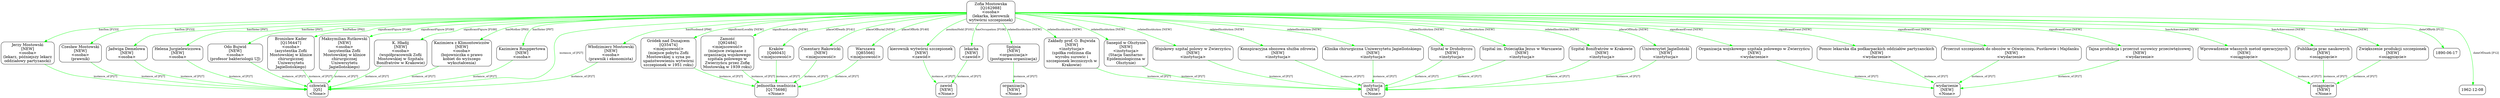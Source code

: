 digraph {
	node [shape=box,
		style=rounded
	];
	edge [fontsize=10];
	"Zofia Mostowska
[Q162988]
<osoba>
(lekarka, kierownik
wytwórni szczepionek)"	[color=black,
		label="Zofia Mostowska
[Q162988]
<osoba>
(lekarka, kierownik
wytwórni szczepionek)"];
	"Odo Bujwid
[NEW]
<osoba>
(profesor bakteriologii UJ)"	[color=black,
		label="Odo Bujwid
[NEW]
<osoba>
(profesor bakteriologii UJ)"];
	"Zofia Mostowska
[Q162988]
<osoba>
(lekarka, kierownik
wytwórni szczepionek)" -> "Odo Bujwid
[NEW]
<osoba>
(profesor bakteriologii UJ)"	[color=green,
		label="hasFather [P92]"];
	"Kazimiera z Klimontowiczów
[NEW]
<osoba>
(bojowniczka o prawo
kobiet do wyższego
wykształcenia)"	[color=black,
		label="Kazimiera z Klimontowiczów
[NEW]
<osoba>
(bojowniczka o prawo
kobiet do wyższego
wykształcenia)"];
	"Zofia Mostowska
[Q162988]
<osoba>
(lekarka, kierownik
wytwórni szczepionek)" -> "Kazimiera z Klimontowiczów
[NEW]
<osoba>
(bojowniczka o prawo
kobiet do wyższego
wykształcenia)"	[color=green,
		label="hasMother [P93]"];
	"Kazimiera Rouppertowa
[NEW]
<osoba>"	[color=black,
		label="Kazimiera Rouppertowa
[NEW]
<osoba>"];
	"Zofia Mostowska
[Q162988]
<osoba>
(lekarka, kierownik
wytwórni szczepionek)" -> "Kazimiera Rouppertowa
[NEW]
<osoba>"	[color=green,
		label="hasSister [P97]"];
	"Jadwiga Demelowa
[NEW]
<osoba>"	[color=black,
		label="Jadwiga Demelowa
[NEW]
<osoba>"];
	"Zofia Mostowska
[Q162988]
<osoba>
(lekarka, kierownik
wytwórni szczepionek)" -> "Jadwiga Demelowa
[NEW]
<osoba>"	[color=green,
		label="hasSister [P97]"];
	"Helena Jurgielewiczowa
[NEW]
<osoba>"	[color=black,
		label="Helena Jurgielewiczowa
[NEW]
<osoba>"];
	"Zofia Mostowska
[Q162988]
<osoba>
(lekarka, kierownik
wytwórni szczepionek)" -> "Helena Jurgielewiczowa
[NEW]
<osoba>"	[color=green,
		label="hasSister [P97]"];
	"Warszawa
[Q85566]
<miejscowość>"	[color=black,
		label="Warszawa
[Q85566]
<miejscowość>"];
	"Zofia Mostowska
[Q162988]
<osoba>
(lekarka, kierownik
wytwórni szczepionek)" -> "Warszawa
[Q85566]
<miejscowość>"	[color=green,
		label="placeOfBirth [P140]"];
	"Kraków
[Q46043]
<miejscowość>"	[color=black,
		label="Kraków
[Q46043]
<miejscowość>"];
	"Zofia Mostowska
[Q162988]
<osoba>
(lekarka, kierownik
wytwórni szczepionek)" -> "Kraków
[Q46043]
<miejscowość>"	[color=green,
		label="placeOfDeath [P141]"];
	"Cmentarz Rakowicki
[NEW]
<miejscowość>"	[color=black,
		label="Cmentarz Rakowicki
[NEW]
<miejscowość>"];
	"Zofia Mostowska
[Q162988]
<osoba>
(lekarka, kierownik
wytwórni szczepionek)" -> "Cmentarz Rakowicki
[NEW]
<miejscowość>"	[color=green,
		label="placeOfBurial [NEW]"];
	"Włodzimierz Mostowski
[NEW]
<osoba>
(prawnik i ekonomista)"	[color=black,
		label="Włodzimierz Mostowski
[NEW]
<osoba>
(prawnik i ekonomista)"];
	"Zofia Mostowska
[Q162988]
<osoba>
(lekarka, kierownik
wytwórni szczepionek)" -> "Włodzimierz Mostowski
[NEW]
<osoba>
(prawnik i ekonomista)"	[color=green,
		label="hasHusband [P94]"];
	"Jerzy Mostowski
[NEW]
<osoba>
(lekarz, późniejszy lekarz
oddziałowy partyzancki)"	[color=black,
		label="Jerzy Mostowski
[NEW]
<osoba>
(lekarz, późniejszy lekarz
oddziałowy partyzancki)"];
	"Zofia Mostowska
[Q162988]
<osoba>
(lekarka, kierownik
wytwórni szczepionek)" -> "Jerzy Mostowski
[NEW]
<osoba>
(lekarz, późniejszy lekarz
oddziałowy partyzancki)"	[color=green,
		label="hasSon [P153]"];
	"Czesław Mostowski
[NEW]
<osoba>
(prawnik)"	[color=black,
		label="Czesław Mostowski
[NEW]
<osoba>
(prawnik)"];
	"Zofia Mostowska
[Q162988]
<osoba>
(lekarka, kierownik
wytwórni szczepionek)" -> "Czesław Mostowski
[NEW]
<osoba>
(prawnik)"	[color=green,
		label="hasSon [P153]"];
	"lekarka
[NEW]
<zawód>"	[color=black,
		label="lekarka
[NEW]
<zawód>"];
	"Zofia Mostowska
[Q162988]
<osoba>
(lekarka, kierownik
wytwórni szczepionek)" -> "lekarka
[NEW]
<zawód>"	[color=green,
		label="hasOccupation [P106]"];
	"kierownik wytwórni szczepionek
[NEW]
<zawód>"	[color=black,
		label="kierownik wytwórni szczepionek
[NEW]
<zawód>"];
	"Zofia Mostowska
[Q162988]
<osoba>
(lekarka, kierownik
wytwórni szczepionek)" -> "kierownik wytwórni szczepionek
[NEW]
<zawód>"	[color=green,
		label="positionHeld [P101]"];
	"Uniwersytet Jagielloński
[NEW]
<instytucja>"	[color=black,
		label="Uniwersytet Jagielloński
[NEW]
<instytucja>"];
	"Zofia Mostowska
[Q162988]
<osoba>
(lekarka, kierownik
wytwórni szczepionek)" -> "Uniwersytet Jagielloński
[NEW]
<instytucja>"	[color=green,
		label="placeOfStudy [NEW]"];
	"Spójnia
[NEW]
<organizacja>
(postępowa organizacja)"	[color=black,
		label="Spójnia
[NEW]
<organizacja>
(postępowa organizacja)"];
	"Zofia Mostowska
[Q162988]
<osoba>
(lekarka, kierownik
wytwórni szczepionek)" -> "Spójnia
[NEW]
<organizacja>
(postępowa organizacja)"	[color=green,
		label="relatedInstitution [NEW]"];
	"Zakłady prof. O. Bujwida
[NEW]
<instytucja>
(spółka rodzinna dla
wyrobu surowic i
szczepionek leczniczych w
Krakowie)"	[color=black,
		label="Zakłady prof. O. Bujwida
[NEW]
<instytucja>
(spółka rodzinna dla
wyrobu surowic i
szczepionek leczniczych w
Krakowie)"];
	"Zofia Mostowska
[Q162988]
<osoba>
(lekarka, kierownik
wytwórni szczepionek)" -> "Zakłady prof. O. Bujwida
[NEW]
<instytucja>
(spółka rodzinna dla
wyrobu surowic i
szczepionek leczniczych w
Krakowie)"	[color=green,
		label="relatedInstitution [NEW]"];
	"Sanepid w Olsztynie
[NEW]
<instytucja>
(Stacja Sanitarno-
Epidemiologiczna w
Olsztynie)"	[color=black,
		label="Sanepid w Olsztynie
[NEW]
<instytucja>
(Stacja Sanitarno-
Epidemiologiczna w
Olsztynie)"];
	"Zofia Mostowska
[Q162988]
<osoba>
(lekarka, kierownik
wytwórni szczepionek)" -> "Sanepid w Olsztynie
[NEW]
<instytucja>
(Stacja Sanitarno-
Epidemiologiczna w
Olsztynie)"	[color=green,
		label="relatedInstitution [NEW]"];
	"Wojskowy szpital polowy w Zwierzyńcu
[NEW]
<instytucja>"	[color=black,
		label="Wojskowy szpital polowy w Zwierzyńcu
[NEW]
<instytucja>"];
	"Zofia Mostowska
[Q162988]
<osoba>
(lekarka, kierownik
wytwórni szczepionek)" -> "Wojskowy szpital polowy w Zwierzyńcu
[NEW]
<instytucja>"	[color=green,
		label="relatedInstitution [NEW]"];
	"Konspiracyjna obozowa służba zdrowia
[NEW]
<instytucja>"	[color=black,
		label="Konspiracyjna obozowa służba zdrowia
[NEW]
<instytucja>"];
	"Zofia Mostowska
[Q162988]
<osoba>
(lekarka, kierownik
wytwórni szczepionek)" -> "Konspiracyjna obozowa służba zdrowia
[NEW]
<instytucja>"	[color=green,
		label="relatedInstitution [NEW]"];
	"Klinika chirurgiczna Uniwersytetu Jagiellońskiego
[NEW]
<instytucja>"	[color=black,
		label="Klinika chirurgiczna Uniwersytetu Jagiellońskiego
[NEW]
<instytucja>"];
	"Zofia Mostowska
[Q162988]
<osoba>
(lekarka, kierownik
wytwórni szczepionek)" -> "Klinika chirurgiczna Uniwersytetu Jagiellońskiego
[NEW]
<instytucja>"	[color=green,
		label="relatedInstitution [NEW]"];
	"Szpital w Drohobyczu
[NEW]
<instytucja>"	[color=black,
		label="Szpital w Drohobyczu
[NEW]
<instytucja>"];
	"Zofia Mostowska
[Q162988]
<osoba>
(lekarka, kierownik
wytwórni szczepionek)" -> "Szpital w Drohobyczu
[NEW]
<instytucja>"	[color=green,
		label="relatedInstitution [NEW]"];
	"Szpital im. Dzieciątka Jezus w Warszawie
[NEW]
<instytucja>"	[color=black,
		label="Szpital im. Dzieciątka Jezus w Warszawie
[NEW]
<instytucja>"];
	"Zofia Mostowska
[Q162988]
<osoba>
(lekarka, kierownik
wytwórni szczepionek)" -> "Szpital im. Dzieciątka Jezus w Warszawie
[NEW]
<instytucja>"	[color=green,
		label="relatedInstitution [NEW]"];
	"Szpital Bonifratrów w Krakowie
[NEW]
<instytucja>"	[color=black,
		label="Szpital Bonifratrów w Krakowie
[NEW]
<instytucja>"];
	"Zofia Mostowska
[Q162988]
<osoba>
(lekarka, kierownik
wytwórni szczepionek)" -> "Szpital Bonifratrów w Krakowie
[NEW]
<instytucja>"	[color=green,
		label="relatedInstitution [NEW]"];
	"Tajna produkcja i przerzut surowicy przeciwtężcowej
[NEW]
<wydarzenie>"	[color=black,
		label="Tajna produkcja i przerzut surowicy przeciwtężcowej
[NEW]
<wydarzenie>"];
	"Zofia Mostowska
[Q162988]
<osoba>
(lekarka, kierownik
wytwórni szczepionek)" -> "Tajna produkcja i przerzut surowicy przeciwtężcowej
[NEW]
<wydarzenie>"	[color=green,
		label="significantEvent [NEW]"];
	"Organizacja wojskowego szpitala polowego w Zwierzyńcu
[NEW]
<wydarzenie>"	[color=black,
		label="Organizacja wojskowego szpitala polowego w Zwierzyńcu
[NEW]
<wydarzenie>"];
	"Zofia Mostowska
[Q162988]
<osoba>
(lekarka, kierownik
wytwórni szczepionek)" -> "Organizacja wojskowego szpitala polowego w Zwierzyńcu
[NEW]
<wydarzenie>"	[color=green,
		label="significantEvent [NEW]"];
	"Pomoc lekarska dla podkarpackich oddziałów partyzanckich
[NEW]
<wydarzenie>"	[color=black,
		label="Pomoc lekarska dla podkarpackich oddziałów partyzanckich
[NEW]
<wydarzenie>"];
	"Zofia Mostowska
[Q162988]
<osoba>
(lekarka, kierownik
wytwórni szczepionek)" -> "Pomoc lekarska dla podkarpackich oddziałów partyzanckich
[NEW]
<wydarzenie>"	[color=green,
		label="significantEvent [NEW]"];
	"Przerzut szczepionek do obozów w Oświęcimiu, Pustkowie i Majdanku
[NEW]
<wydarzenie>"	[color=black,
		label="Przerzut szczepionek do obozów w Oświęcimiu, Pustkowie i Majdanku
[NEW]
<wydarzenie>"];
	"Zofia Mostowska
[Q162988]
<osoba>
(lekarka, kierownik
wytwórni szczepionek)" -> "Przerzut szczepionek do obozów w Oświęcimiu, Pustkowie i Majdanku
[NEW]
<wydarzenie>"	[color=green,
		label="significantEvent [NEW]"];
	"Zwiększenie produkcji szczepionek
[NEW]
<osiągnięcie>"	[color=black,
		label="Zwiększenie produkcji szczepionek
[NEW]
<osiągnięcie>"];
	"Zofia Mostowska
[Q162988]
<osoba>
(lekarka, kierownik
wytwórni szczepionek)" -> "Zwiększenie produkcji szczepionek
[NEW]
<osiągnięcie>"	[color=green,
		label="hasAchievement [NEW]"];
	"Wprowadzenie własnych metod operacyjnych
[NEW]
<osiągnięcie>"	[color=black,
		label="Wprowadzenie własnych metod operacyjnych
[NEW]
<osiągnięcie>"];
	"Zofia Mostowska
[Q162988]
<osoba>
(lekarka, kierownik
wytwórni szczepionek)" -> "Wprowadzenie własnych metod operacyjnych
[NEW]
<osiągnięcie>"	[color=green,
		label="hasAchievement [NEW]"];
	"Publikacja prac naukowych
[NEW]
<osiągnięcie>"	[color=black,
		label="Publikacja prac naukowych
[NEW]
<osiągnięcie>"];
	"Zofia Mostowska
[Q162988]
<osoba>
(lekarka, kierownik
wytwórni szczepionek)" -> "Publikacja prac naukowych
[NEW]
<osiągnięcie>"	[color=green,
		label="hasAchievement [NEW]"];
	"Bronisław Kader
[Q156447]
<osoba>
(asystentka Zofii
Mostowskiej w klinice
chirurgicznej
Uniwersytetu
Jagiellońskiego)"	[color=black,
		label="Bronisław Kader
[Q156447]
<osoba>
(asystentka Zofii
Mostowskiej w klinice
chirurgicznej
Uniwersytetu
Jagiellońskiego)"];
	"Zofia Mostowska
[Q162988]
<osoba>
(lekarka, kierownik
wytwórni szczepionek)" -> "Bronisław Kader
[Q156447]
<osoba>
(asystentka Zofii
Mostowskiej w klinice
chirurgicznej
Uniwersytetu
Jagiellońskiego)"	[color=green,
		label="significantFigure [P100]"];
	"Maksymilian Rutkowski
[NEW]
<osoba>
(asystentka Zofii
Mostowskiej w klinice
chirurgicznej
Uniwersytetu
Jagiellońskiego)"	[color=black,
		label="Maksymilian Rutkowski
[NEW]
<osoba>
(asystentka Zofii
Mostowskiej w klinice
chirurgicznej
Uniwersytetu
Jagiellońskiego)"];
	"Zofia Mostowska
[Q162988]
<osoba>
(lekarka, kierownik
wytwórni szczepionek)" -> "Maksymilian Rutkowski
[NEW]
<osoba>
(asystentka Zofii
Mostowskiej w klinice
chirurgicznej
Uniwersytetu
Jagiellońskiego)"	[color=green,
		label="significantFigure [P100]"];
	"K. Hładij
[NEW]
<osoba>
(współpracownik Zofii
Mostowskiej w Szpitalu
Bonifratrów w Krakowie)"	[color=black,
		label="K. Hładij
[NEW]
<osoba>
(współpracownik Zofii
Mostowskiej w Szpitalu
Bonifratrów w Krakowie)"];
	"Zofia Mostowska
[Q162988]
<osoba>
(lekarka, kierownik
wytwórni szczepionek)" -> "K. Hładij
[NEW]
<osoba>
(współpracownik Zofii
Mostowskiej w Szpitalu
Bonifratrów w Krakowie)"	[color=green,
		label="significantFigure [P100]"];
	"Gródek nad Dunajcem
[Q35474]
<miejscowość>
(miejsce pobytu Zofii
Mostowskiej u syna po
upaństwowieniu wytwórni
szczepionek \
w 1951 roku)"	[color=black,
		label="Gródek nad Dunajcem
[Q35474]
<miejscowość>
(miejsce pobytu Zofii
Mostowskiej u syna po
upaństwowieniu wytwórni
szczepionek \
w 1951 roku)"];
	"Zofia Mostowska
[Q162988]
<osoba>
(lekarka, kierownik
wytwórni szczepionek)" -> "Gródek nad Dunajcem
[Q35474]
<miejscowość>
(miejsce pobytu Zofii
Mostowskiej u syna po
upaństwowieniu wytwórni
szczepionek \
w 1951 roku)"	[color=green,
		label="significantLocality [NEW]"];
	"Zamość
[Q92484]
<miejscowość>
(miejsce związane z
organizacją wojskowego
szpitala polowego w
Zwierzyńcu przez Zofię
Mostowską \
w 1939 roku)"	[color=black,
		label="Zamość
[Q92484]
<miejscowość>
(miejsce związane z
organizacją wojskowego
szpitala polowego w
Zwierzyńcu przez Zofię
Mostowską \
w 1939 roku)"];
	"Zofia Mostowska
[Q162988]
<osoba>
(lekarka, kierownik
wytwórni szczepionek)" -> "Zamość
[Q92484]
<miejscowość>
(miejsce związane z
organizacją wojskowego
szpitala polowego w
Zwierzyńcu przez Zofię
Mostowską \
w 1939 roku)"	[color=green,
		label="significantLocality [NEW]"];
	"Zofia Mostowska
[Q162988]
<osoba>
(lekarka, kierownik
wytwórni szczepionek)" -> "człowiek
[Q5]
<None>"	[color=green,
		label="instance_of [P27]"];
	"Zofia Mostowska
[Q162988]
<osoba>
(lekarka, kierownik
wytwórni szczepionek)" -> "1890-06-17"	[color=green,
		label="dateOfBirth [P11]",
		minlen=1];
	"Zofia Mostowska
[Q162988]
<osoba>
(lekarka, kierownik
wytwórni szczepionek)" -> "1962-12-08"	[color=green,
		label="dateOfDeath [P12]",
		minlen=2];
	"Odo Bujwid
[NEW]
<osoba>
(profesor bakteriologii UJ)" -> "człowiek
[Q5]
<None>"	[color=green,
		label="instance_of [P27]"];
	"Kazimiera z Klimontowiczów
[NEW]
<osoba>
(bojowniczka o prawo
kobiet do wyższego
wykształcenia)" -> "człowiek
[Q5]
<None>"	[color=green,
		label="instance_of [P27]"];
	"Kazimiera Rouppertowa
[NEW]
<osoba>" -> "człowiek
[Q5]
<None>"	[color=green,
		label="instance_of [P27]"];
	"Jadwiga Demelowa
[NEW]
<osoba>" -> "człowiek
[Q5]
<None>"	[color=green,
		label="instance_of [P27]"];
	"Helena Jurgielewiczowa
[NEW]
<osoba>" -> "człowiek
[Q5]
<None>"	[color=green,
		label="instance_of [P27]"];
	"Warszawa
[Q85566]
<miejscowość>" -> "jednostka osadnicza
[Q175698]
<None>"	[color=green,
		label="instance_of [P27]"];
	"Kraków
[Q46043]
<miejscowość>" -> "jednostka osadnicza
[Q175698]
<None>"	[color=green,
		label="instance_of [P27]"];
	"Cmentarz Rakowicki
[NEW]
<miejscowość>" -> "jednostka osadnicza
[Q175698]
<None>"	[color=green,
		label="instance_of [P27]"];
	"Włodzimierz Mostowski
[NEW]
<osoba>
(prawnik i ekonomista)" -> "człowiek
[Q5]
<None>"	[color=green,
		label="instance_of [P27]"];
	"Jerzy Mostowski
[NEW]
<osoba>
(lekarz, późniejszy lekarz
oddziałowy partyzancki)" -> "człowiek
[Q5]
<None>"	[color=green,
		label="instance_of [P27]"];
	"Czesław Mostowski
[NEW]
<osoba>
(prawnik)" -> "człowiek
[Q5]
<None>"	[color=green,
		label="instance_of [P27]"];
	"lekarka
[NEW]
<zawód>" -> "zawód
[NEW]
<None>"	[color=green,
		label="instance_of [P27]"];
	"kierownik wytwórni szczepionek
[NEW]
<zawód>" -> "zawód
[NEW]
<None>"	[color=green,
		label="instance_of [P27]"];
	"Uniwersytet Jagielloński
[NEW]
<instytucja>" -> "instytucja
[NEW]
<None>"	[color=green,
		label="instance_of [P27]"];
	"Spójnia
[NEW]
<organizacja>
(postępowa organizacja)" -> "organizacja
[NEW]
<None>"	[color=green,
		label="instance_of [P27]",
		minlen=1];
	"Zakłady prof. O. Bujwida
[NEW]
<instytucja>
(spółka rodzinna dla
wyrobu surowic i
szczepionek leczniczych w
Krakowie)" -> "instytucja
[NEW]
<None>"	[color=green,
		label="instance_of [P27]"];
	"Sanepid w Olsztynie
[NEW]
<instytucja>
(Stacja Sanitarno-
Epidemiologiczna w
Olsztynie)" -> "instytucja
[NEW]
<None>"	[color=green,
		label="instance_of [P27]"];
	"Wojskowy szpital polowy w Zwierzyńcu
[NEW]
<instytucja>" -> "instytucja
[NEW]
<None>"	[color=green,
		label="instance_of [P27]"];
	"Konspiracyjna obozowa służba zdrowia
[NEW]
<instytucja>" -> "instytucja
[NEW]
<None>"	[color=green,
		label="instance_of [P27]"];
	"Klinika chirurgiczna Uniwersytetu Jagiellońskiego
[NEW]
<instytucja>" -> "instytucja
[NEW]
<None>"	[color=green,
		label="instance_of [P27]"];
	"Szpital w Drohobyczu
[NEW]
<instytucja>" -> "instytucja
[NEW]
<None>"	[color=green,
		label="instance_of [P27]"];
	"Szpital im. Dzieciątka Jezus w Warszawie
[NEW]
<instytucja>" -> "instytucja
[NEW]
<None>"	[color=green,
		label="instance_of [P27]"];
	"Szpital Bonifratrów w Krakowie
[NEW]
<instytucja>" -> "instytucja
[NEW]
<None>"	[color=green,
		label="instance_of [P27]"];
	"Tajna produkcja i przerzut surowicy przeciwtężcowej
[NEW]
<wydarzenie>" -> "wydarzenie
[NEW]
<None>"	[color=green,
		label="instance_of [P27]"];
	"Organizacja wojskowego szpitala polowego w Zwierzyńcu
[NEW]
<wydarzenie>" -> "wydarzenie
[NEW]
<None>"	[color=green,
		label="instance_of [P27]"];
	"Pomoc lekarska dla podkarpackich oddziałów partyzanckich
[NEW]
<wydarzenie>" -> "wydarzenie
[NEW]
<None>"	[color=green,
		label="instance_of [P27]"];
	"Przerzut szczepionek do obozów w Oświęcimiu, Pustkowie i Majdanku
[NEW]
<wydarzenie>" -> "wydarzenie
[NEW]
<None>"	[color=green,
		label="instance_of [P27]"];
	"Zwiększenie produkcji szczepionek
[NEW]
<osiągnięcie>" -> "osiągnięcie
[NEW]
<None>"	[color=green,
		label="instance_of [P27]"];
	"Wprowadzenie własnych metod operacyjnych
[NEW]
<osiągnięcie>" -> "osiągnięcie
[NEW]
<None>"	[color=green,
		label="instance_of [P27]"];
	"Publikacja prac naukowych
[NEW]
<osiągnięcie>" -> "osiągnięcie
[NEW]
<None>"	[color=green,
		label="instance_of [P27]"];
	"Bronisław Kader
[Q156447]
<osoba>
(asystentka Zofii
Mostowskiej w klinice
chirurgicznej
Uniwersytetu
Jagiellońskiego)" -> "człowiek
[Q5]
<None>"	[color=green,
		label="instance_of [P27]"];
	"Maksymilian Rutkowski
[NEW]
<osoba>
(asystentka Zofii
Mostowskiej w klinice
chirurgicznej
Uniwersytetu
Jagiellońskiego)" -> "człowiek
[Q5]
<None>"	[color=green,
		label="instance_of [P27]"];
	"K. Hładij
[NEW]
<osoba>
(współpracownik Zofii
Mostowskiej w Szpitalu
Bonifratrów w Krakowie)" -> "człowiek
[Q5]
<None>"	[color=green,
		label="instance_of [P27]"];
	"Gródek nad Dunajcem
[Q35474]
<miejscowość>
(miejsce pobytu Zofii
Mostowskiej u syna po
upaństwowieniu wytwórni
szczepionek \
w 1951 roku)" -> "jednostka osadnicza
[Q175698]
<None>"	[color=green,
		label="instance_of [P27]"];
	"Zamość
[Q92484]
<miejscowość>
(miejsce związane z
organizacją wojskowego
szpitala polowego w
Zwierzyńcu przez Zofię
Mostowską \
w 1939 roku)" -> "jednostka osadnicza
[Q175698]
<None>"	[color=green,
		label="instance_of [P27]"];
}
